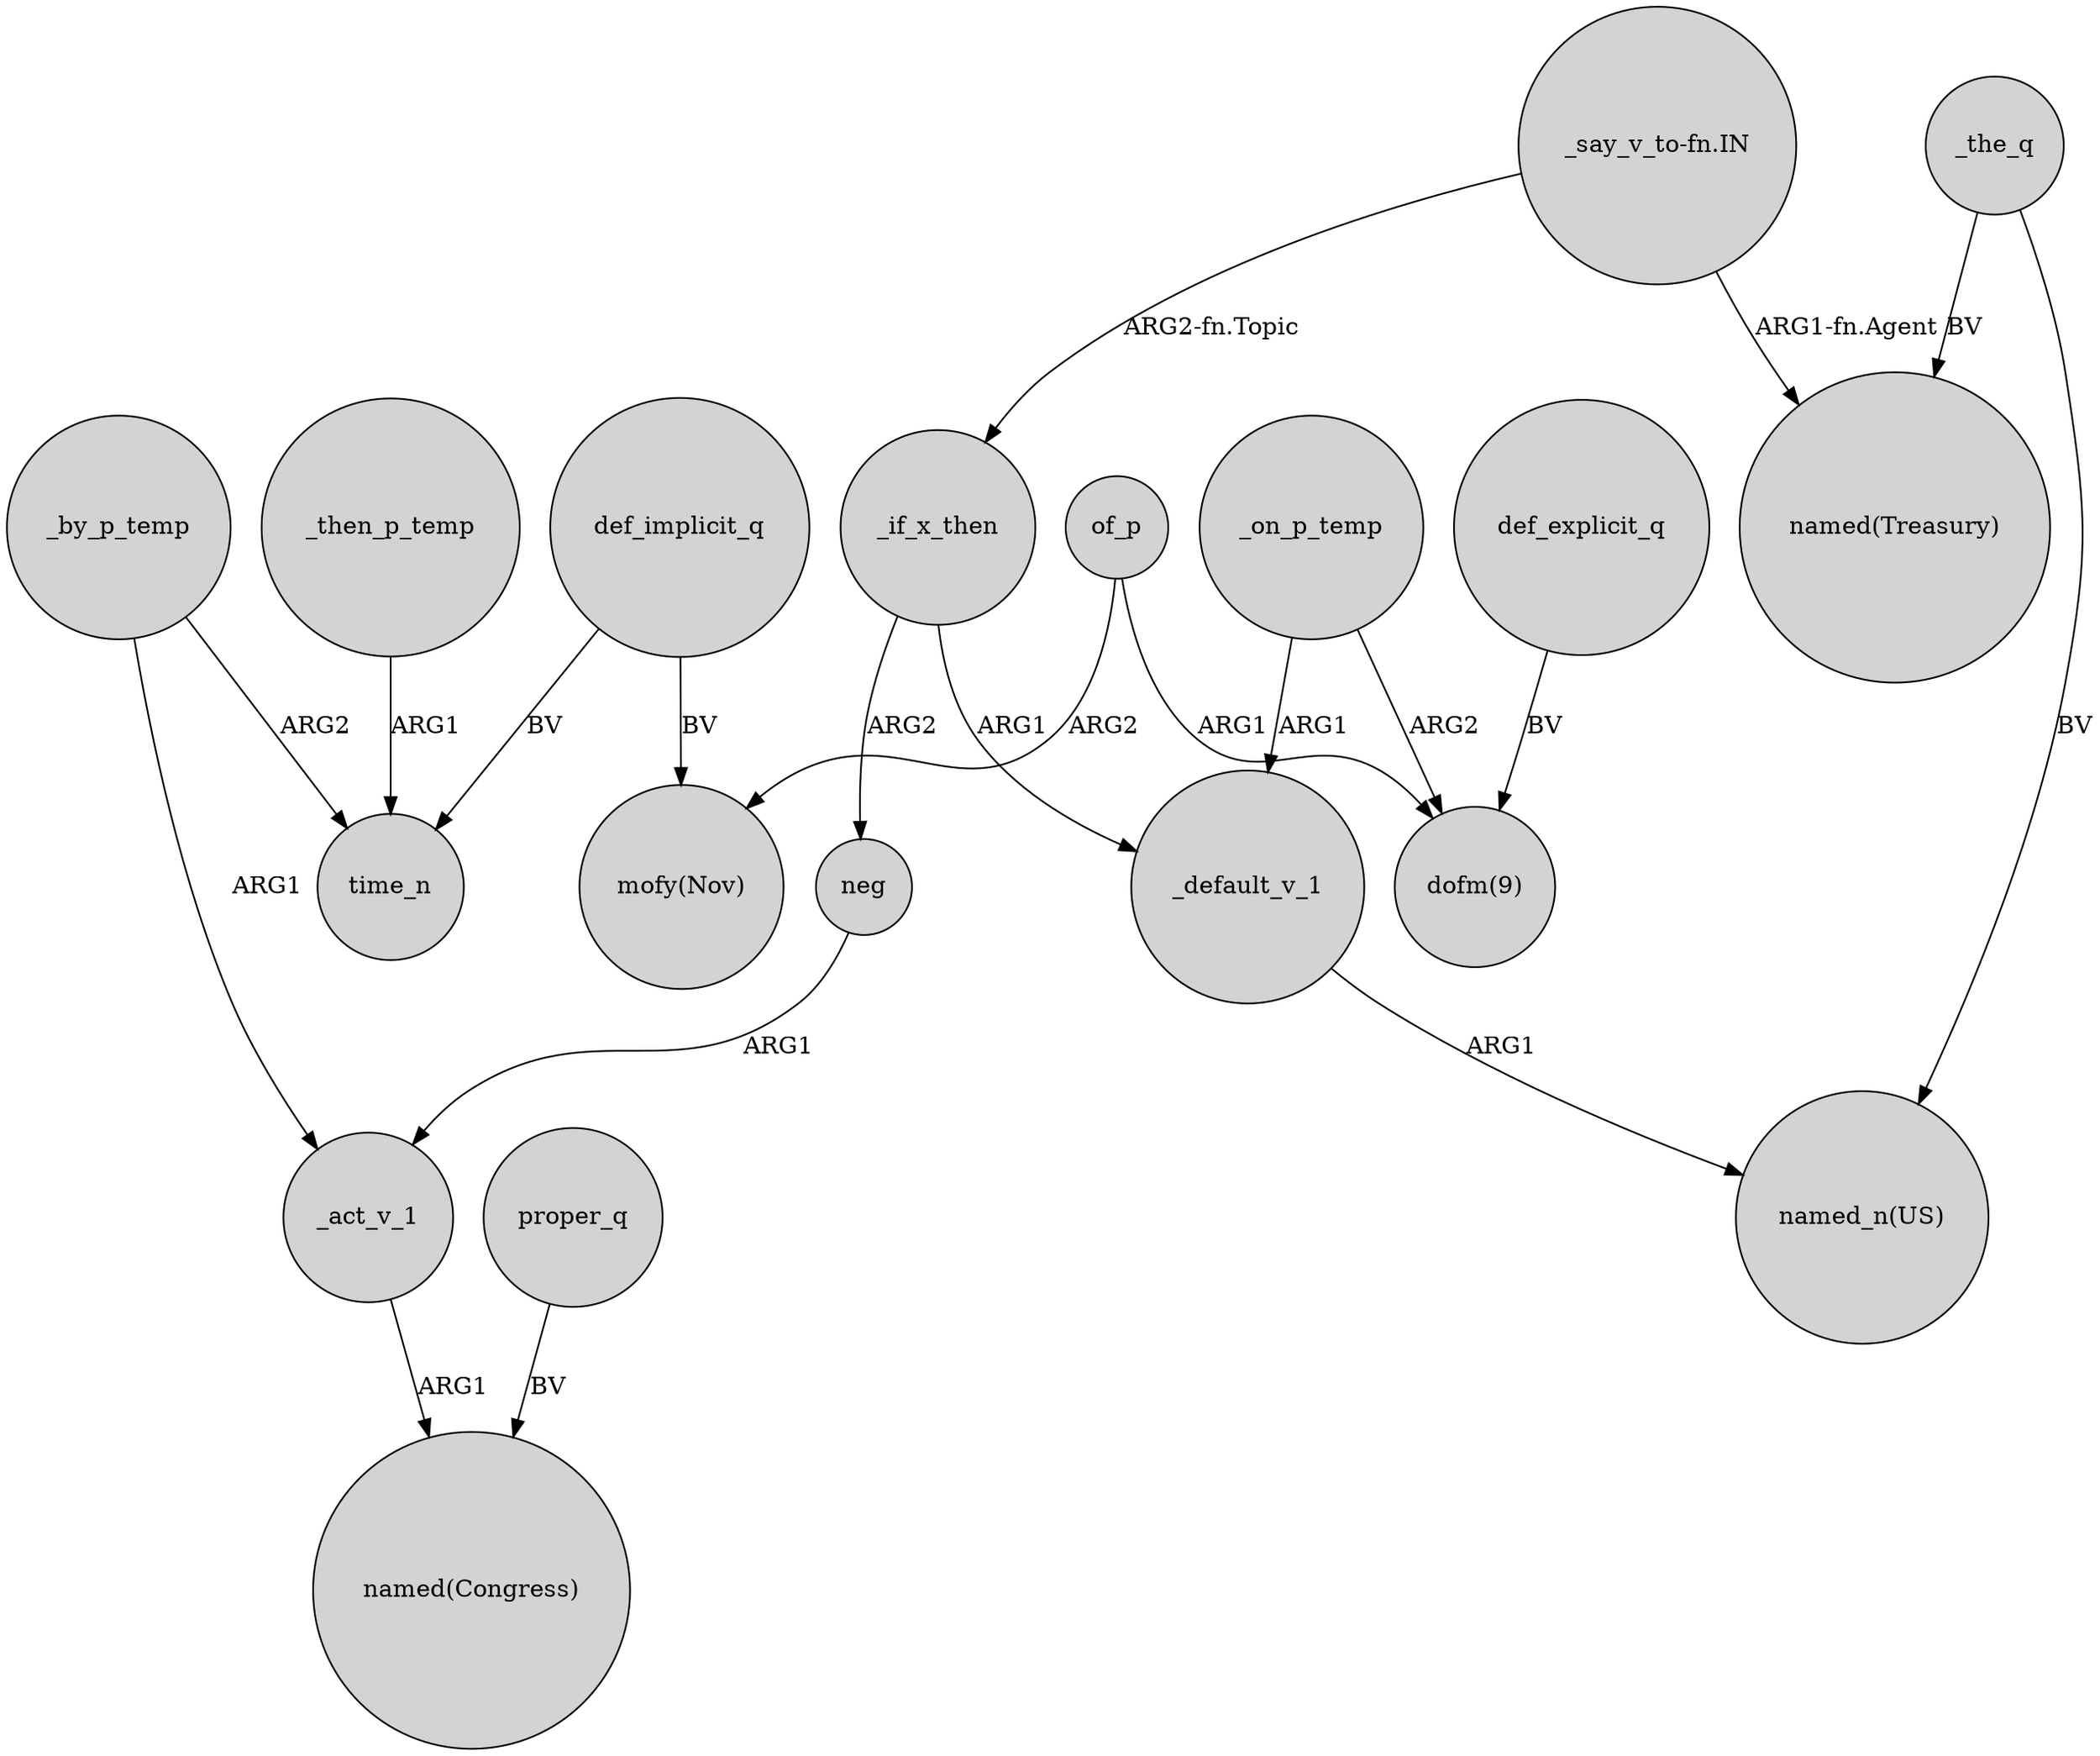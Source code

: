 digraph {
	node [shape=circle style=filled]
	neg -> _act_v_1 [label=ARG1]
	"_say_v_to-fn.IN" -> _if_x_then [label="ARG2-fn.Topic"]
	_on_p_temp -> _default_v_1 [label=ARG1]
	_on_p_temp -> "dofm(9)" [label=ARG2]
	_then_p_temp -> time_n [label=ARG1]
	proper_q -> "named(Congress)" [label=BV]
	_the_q -> "named_n(US)" [label=BV]
	_by_p_temp -> _act_v_1 [label=ARG1]
	"_say_v_to-fn.IN" -> "named(Treasury)" [label="ARG1-fn.Agent"]
	_act_v_1 -> "named(Congress)" [label=ARG1]
	_if_x_then -> neg [label=ARG2]
	_if_x_then -> _default_v_1 [label=ARG1]
	of_p -> "dofm(9)" [label=ARG1]
	_default_v_1 -> "named_n(US)" [label=ARG1]
	def_explicit_q -> "dofm(9)" [label=BV]
	_the_q -> "named(Treasury)" [label=BV]
	of_p -> "mofy(Nov)" [label=ARG2]
	def_implicit_q -> "mofy(Nov)" [label=BV]
	_by_p_temp -> time_n [label=ARG2]
	def_implicit_q -> time_n [label=BV]
}
